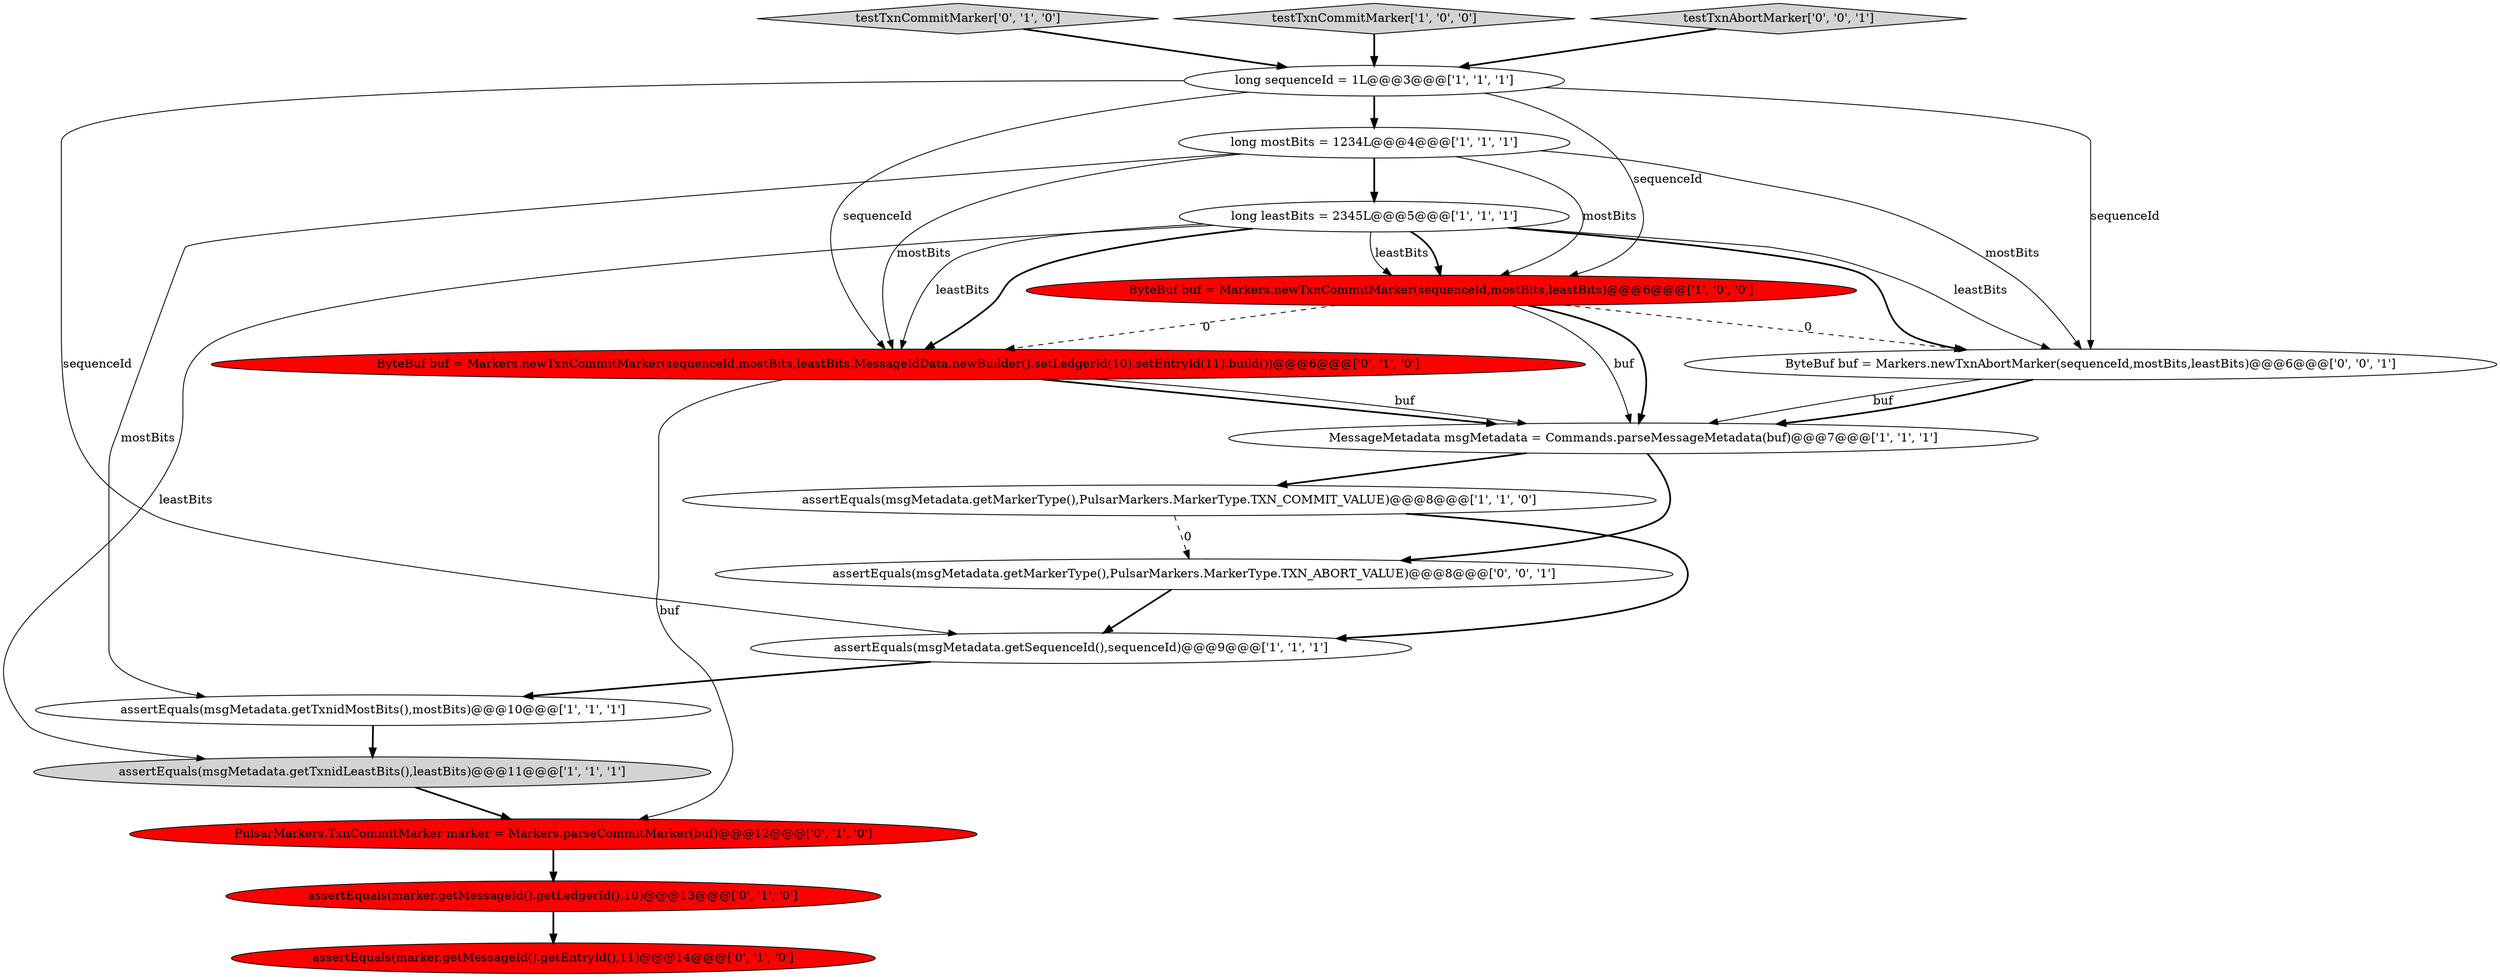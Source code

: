 digraph {
5 [style = filled, label = "MessageMetadata msgMetadata = Commands.parseMessageMetadata(buf)@@@7@@@['1', '1', '1']", fillcolor = white, shape = ellipse image = "AAA0AAABBB1BBB"];
13 [style = filled, label = "testTxnCommitMarker['0', '1', '0']", fillcolor = lightgray, shape = diamond image = "AAA0AAABBB2BBB"];
4 [style = filled, label = "assertEquals(msgMetadata.getTxnidLeastBits(),leastBits)@@@11@@@['1', '1', '1']", fillcolor = lightgray, shape = ellipse image = "AAA0AAABBB1BBB"];
3 [style = filled, label = "long mostBits = 1234L@@@4@@@['1', '1', '1']", fillcolor = white, shape = ellipse image = "AAA0AAABBB1BBB"];
14 [style = filled, label = "assertEquals(marker.getMessageId().getEntryId(),11)@@@14@@@['0', '1', '0']", fillcolor = red, shape = ellipse image = "AAA1AAABBB2BBB"];
15 [style = filled, label = "ByteBuf buf = Markers.newTxnAbortMarker(sequenceId,mostBits,leastBits)@@@6@@@['0', '0', '1']", fillcolor = white, shape = ellipse image = "AAA0AAABBB3BBB"];
7 [style = filled, label = "testTxnCommitMarker['1', '0', '0']", fillcolor = lightgray, shape = diamond image = "AAA0AAABBB1BBB"];
1 [style = filled, label = "assertEquals(msgMetadata.getTxnidMostBits(),mostBits)@@@10@@@['1', '1', '1']", fillcolor = white, shape = ellipse image = "AAA0AAABBB1BBB"];
12 [style = filled, label = "ByteBuf buf = Markers.newTxnCommitMarker(sequenceId,mostBits,leastBits,MessageIdData.newBuilder().setLedgerId(10).setEntryId(11).build())@@@6@@@['0', '1', '0']", fillcolor = red, shape = ellipse image = "AAA1AAABBB2BBB"];
17 [style = filled, label = "testTxnAbortMarker['0', '0', '1']", fillcolor = lightgray, shape = diamond image = "AAA0AAABBB3BBB"];
6 [style = filled, label = "long leastBits = 2345L@@@5@@@['1', '1', '1']", fillcolor = white, shape = ellipse image = "AAA0AAABBB1BBB"];
2 [style = filled, label = "assertEquals(msgMetadata.getSequenceId(),sequenceId)@@@9@@@['1', '1', '1']", fillcolor = white, shape = ellipse image = "AAA0AAABBB1BBB"];
16 [style = filled, label = "assertEquals(msgMetadata.getMarkerType(),PulsarMarkers.MarkerType.TXN_ABORT_VALUE)@@@8@@@['0', '0', '1']", fillcolor = white, shape = ellipse image = "AAA0AAABBB3BBB"];
0 [style = filled, label = "ByteBuf buf = Markers.newTxnCommitMarker(sequenceId,mostBits,leastBits)@@@6@@@['1', '0', '0']", fillcolor = red, shape = ellipse image = "AAA1AAABBB1BBB"];
10 [style = filled, label = "assertEquals(marker.getMessageId().getLedgerId(),10)@@@13@@@['0', '1', '0']", fillcolor = red, shape = ellipse image = "AAA1AAABBB2BBB"];
11 [style = filled, label = "PulsarMarkers.TxnCommitMarker marker = Markers.parseCommitMarker(buf)@@@12@@@['0', '1', '0']", fillcolor = red, shape = ellipse image = "AAA1AAABBB2BBB"];
9 [style = filled, label = "assertEquals(msgMetadata.getMarkerType(),PulsarMarkers.MarkerType.TXN_COMMIT_VALUE)@@@8@@@['1', '1', '0']", fillcolor = white, shape = ellipse image = "AAA0AAABBB1BBB"];
8 [style = filled, label = "long sequenceId = 1L@@@3@@@['1', '1', '1']", fillcolor = white, shape = ellipse image = "AAA0AAABBB1BBB"];
17->8 [style = bold, label=""];
3->1 [style = solid, label="mostBits"];
1->4 [style = bold, label=""];
9->16 [style = dashed, label="0"];
3->0 [style = solid, label="mostBits"];
6->4 [style = solid, label="leastBits"];
12->5 [style = bold, label=""];
5->9 [style = bold, label=""];
12->11 [style = solid, label="buf"];
8->15 [style = solid, label="sequenceId"];
10->14 [style = bold, label=""];
9->2 [style = bold, label=""];
2->1 [style = bold, label=""];
3->12 [style = solid, label="mostBits"];
6->0 [style = solid, label="leastBits"];
8->3 [style = bold, label=""];
0->5 [style = solid, label="buf"];
0->15 [style = dashed, label="0"];
3->6 [style = bold, label=""];
6->0 [style = bold, label=""];
0->12 [style = dashed, label="0"];
16->2 [style = bold, label=""];
7->8 [style = bold, label=""];
12->5 [style = solid, label="buf"];
15->5 [style = bold, label=""];
6->15 [style = bold, label=""];
8->0 [style = solid, label="sequenceId"];
5->16 [style = bold, label=""];
11->10 [style = bold, label=""];
3->15 [style = solid, label="mostBits"];
6->15 [style = solid, label="leastBits"];
15->5 [style = solid, label="buf"];
8->2 [style = solid, label="sequenceId"];
13->8 [style = bold, label=""];
4->11 [style = bold, label=""];
6->12 [style = solid, label="leastBits"];
0->5 [style = bold, label=""];
8->12 [style = solid, label="sequenceId"];
6->12 [style = bold, label=""];
}
